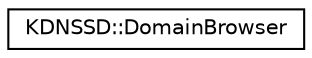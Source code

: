 digraph "Graphical Class Hierarchy"
{
  edge [fontname="Helvetica",fontsize="10",labelfontname="Helvetica",labelfontsize="10"];
  node [fontname="Helvetica",fontsize="10",shape=record];
  rankdir="LR";
  Node0 [label="KDNSSD::DomainBrowser",height=0.2,width=0.4,color="black", fillcolor="white", style="filled",URL="$classKDNSSD_1_1DomainBrowser.html",tooltip="Browses recommended domains for browsing or publishing to. "];
}
